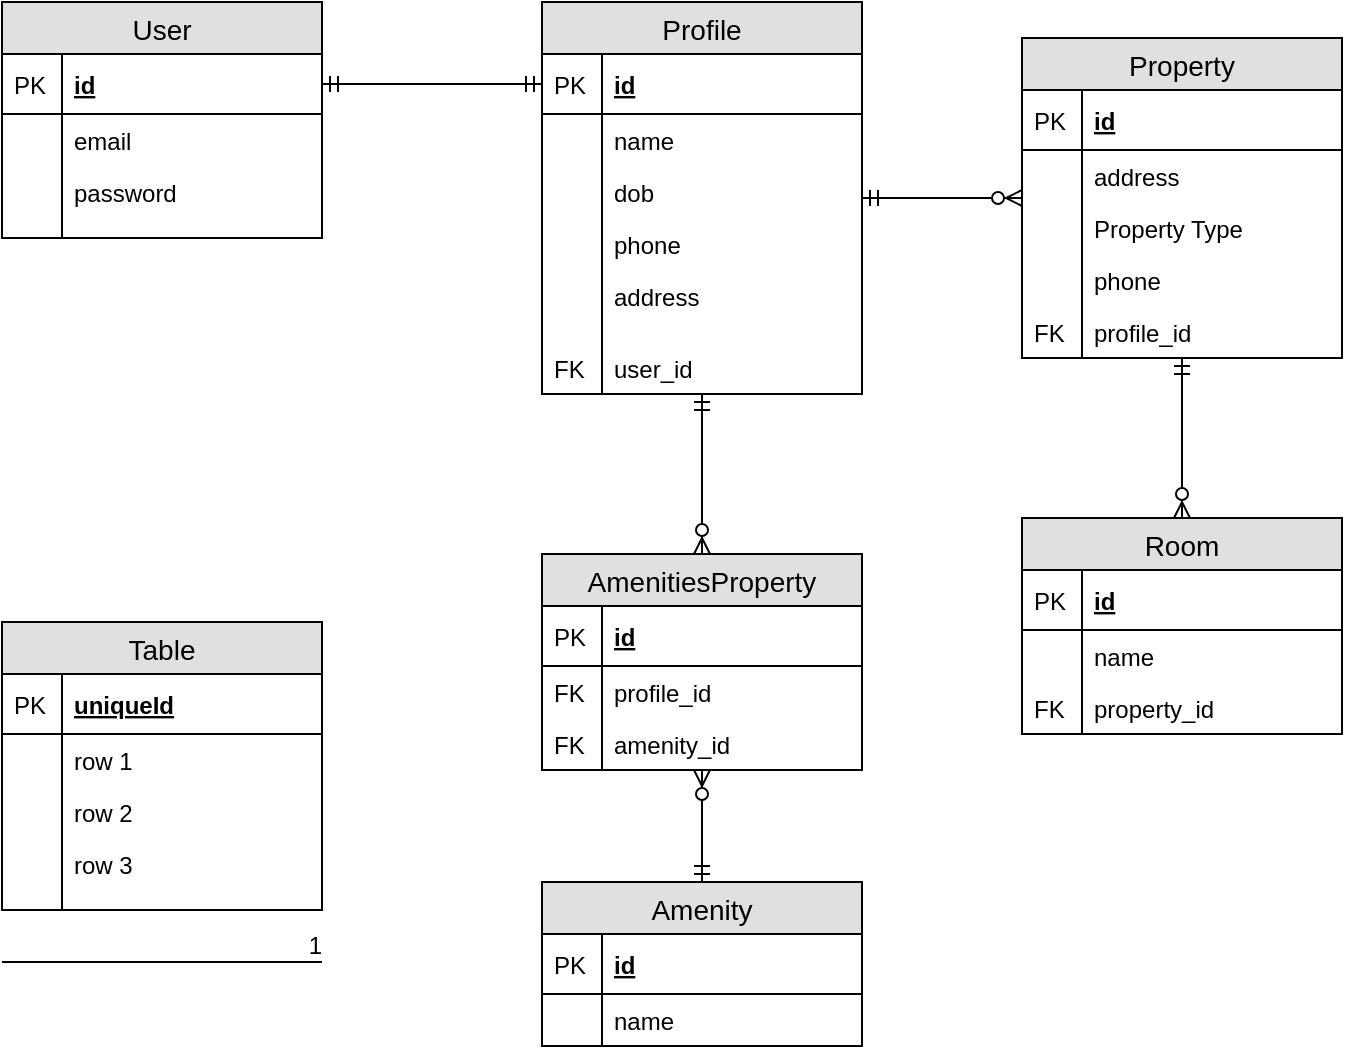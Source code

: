 <mxfile version="12.6.5" type="github">
  <diagram id="C5RBs43oDa-KdzZeNtuy" name="Page-1">
    <mxGraphModel dx="801" dy="483" grid="1" gridSize="10" guides="1" tooltips="1" connect="1" arrows="1" fold="1" page="1" pageScale="1" pageWidth="827" pageHeight="1169" math="0" shadow="0">
      <root>
        <mxCell id="WIyWlLk6GJQsqaUBKTNV-0"/>
        <mxCell id="WIyWlLk6GJQsqaUBKTNV-1" parent="WIyWlLk6GJQsqaUBKTNV-0"/>
        <mxCell id="jiIdjgE5yJWBijh_GqS3-66" style="edgeStyle=orthogonalEdgeStyle;rounded=0;orthogonalLoop=1;jettySize=auto;html=1;entryX=0;entryY=0.5;entryDx=0;entryDy=0;exitX=1;exitY=0.5;exitDx=0;exitDy=0;endArrow=ERmandOne;endFill=0;startArrow=ERmandOne;startFill=0;" parent="WIyWlLk6GJQsqaUBKTNV-1" source="jiIdjgE5yJWBijh_GqS3-6" target="jiIdjgE5yJWBijh_GqS3-17" edge="1">
          <mxGeometry relative="1" as="geometry">
            <mxPoint x="390" y="210" as="targetPoint"/>
          </mxGeometry>
        </mxCell>
        <mxCell id="jiIdjgE5yJWBijh_GqS3-5" value="User" style="swimlane;fontStyle=0;childLayout=stackLayout;horizontal=1;startSize=26;fillColor=#e0e0e0;horizontalStack=0;resizeParent=1;resizeParentMax=0;resizeLast=0;collapsible=1;marginBottom=0;swimlaneFillColor=#ffffff;align=center;fontSize=14;" parent="WIyWlLk6GJQsqaUBKTNV-1" vertex="1">
          <mxGeometry x="150" y="140" width="160" height="118" as="geometry"/>
        </mxCell>
        <mxCell id="jiIdjgE5yJWBijh_GqS3-6" value="id" style="shape=partialRectangle;top=0;left=0;right=0;bottom=1;align=left;verticalAlign=middle;fillColor=none;spacingLeft=34;spacingRight=4;overflow=hidden;rotatable=0;points=[[0,0.5],[1,0.5]];portConstraint=eastwest;dropTarget=0;fontStyle=5;fontSize=12;" parent="jiIdjgE5yJWBijh_GqS3-5" vertex="1">
          <mxGeometry y="26" width="160" height="30" as="geometry"/>
        </mxCell>
        <mxCell id="jiIdjgE5yJWBijh_GqS3-7" value="PK" style="shape=partialRectangle;top=0;left=0;bottom=0;fillColor=none;align=left;verticalAlign=middle;spacingLeft=4;spacingRight=4;overflow=hidden;rotatable=0;points=[];portConstraint=eastwest;part=1;fontSize=12;" parent="jiIdjgE5yJWBijh_GqS3-6" vertex="1" connectable="0">
          <mxGeometry width="30" height="30" as="geometry"/>
        </mxCell>
        <mxCell id="jiIdjgE5yJWBijh_GqS3-8" value="email" style="shape=partialRectangle;top=0;left=0;right=0;bottom=0;align=left;verticalAlign=top;fillColor=none;spacingLeft=34;spacingRight=4;overflow=hidden;rotatable=0;points=[[0,0.5],[1,0.5]];portConstraint=eastwest;dropTarget=0;fontSize=12;" parent="jiIdjgE5yJWBijh_GqS3-5" vertex="1">
          <mxGeometry y="56" width="160" height="26" as="geometry"/>
        </mxCell>
        <mxCell id="jiIdjgE5yJWBijh_GqS3-9" value="" style="shape=partialRectangle;top=0;left=0;bottom=0;fillColor=none;align=left;verticalAlign=top;spacingLeft=4;spacingRight=4;overflow=hidden;rotatable=0;points=[];portConstraint=eastwest;part=1;fontSize=12;" parent="jiIdjgE5yJWBijh_GqS3-8" vertex="1" connectable="0">
          <mxGeometry width="30" height="26" as="geometry"/>
        </mxCell>
        <mxCell id="jiIdjgE5yJWBijh_GqS3-10" value="password" style="shape=partialRectangle;top=0;left=0;right=0;bottom=0;align=left;verticalAlign=top;fillColor=none;spacingLeft=34;spacingRight=4;overflow=hidden;rotatable=0;points=[[0,0.5],[1,0.5]];portConstraint=eastwest;dropTarget=0;fontSize=12;" parent="jiIdjgE5yJWBijh_GqS3-5" vertex="1">
          <mxGeometry y="82" width="160" height="26" as="geometry"/>
        </mxCell>
        <mxCell id="jiIdjgE5yJWBijh_GqS3-11" value="" style="shape=partialRectangle;top=0;left=0;bottom=0;fillColor=none;align=left;verticalAlign=top;spacingLeft=4;spacingRight=4;overflow=hidden;rotatable=0;points=[];portConstraint=eastwest;part=1;fontSize=12;" parent="jiIdjgE5yJWBijh_GqS3-10" vertex="1" connectable="0">
          <mxGeometry width="30" height="26" as="geometry"/>
        </mxCell>
        <mxCell id="jiIdjgE5yJWBijh_GqS3-14" value="" style="shape=partialRectangle;top=0;left=0;right=0;bottom=0;align=left;verticalAlign=top;fillColor=none;spacingLeft=34;spacingRight=4;overflow=hidden;rotatable=0;points=[[0,0.5],[1,0.5]];portConstraint=eastwest;dropTarget=0;fontSize=12;" parent="jiIdjgE5yJWBijh_GqS3-5" vertex="1">
          <mxGeometry y="108" width="160" height="10" as="geometry"/>
        </mxCell>
        <mxCell id="jiIdjgE5yJWBijh_GqS3-15" value="" style="shape=partialRectangle;top=0;left=0;bottom=0;fillColor=none;align=left;verticalAlign=top;spacingLeft=4;spacingRight=4;overflow=hidden;rotatable=0;points=[];portConstraint=eastwest;part=1;fontSize=12;" parent="jiIdjgE5yJWBijh_GqS3-14" vertex="1" connectable="0">
          <mxGeometry width="30" height="10" as="geometry"/>
        </mxCell>
        <mxCell id="e-rCDU7-2tgsD-Hm22mC-21" value="" style="edgeStyle=orthogonalEdgeStyle;rounded=0;orthogonalLoop=1;jettySize=auto;html=1;startArrow=ERmandOne;startFill=0;endArrow=ERzeroToMany;endFill=1;" edge="1" parent="WIyWlLk6GJQsqaUBKTNV-1" source="jiIdjgE5yJWBijh_GqS3-16" target="e-rCDU7-2tgsD-Hm22mC-4">
          <mxGeometry relative="1" as="geometry"/>
        </mxCell>
        <mxCell id="e-rCDU7-2tgsD-Hm22mC-49" value="" style="edgeStyle=orthogonalEdgeStyle;rounded=0;orthogonalLoop=1;jettySize=auto;html=1;startArrow=ERmandOne;startFill=0;endArrow=ERzeroToMany;endFill=1;" edge="1" parent="WIyWlLk6GJQsqaUBKTNV-1" source="jiIdjgE5yJWBijh_GqS3-16" target="e-rCDU7-2tgsD-Hm22mC-34">
          <mxGeometry relative="1" as="geometry"/>
        </mxCell>
        <mxCell id="jiIdjgE5yJWBijh_GqS3-16" value="Profile" style="swimlane;fontStyle=0;childLayout=stackLayout;horizontal=1;startSize=26;fillColor=#e0e0e0;horizontalStack=0;resizeParent=1;resizeParentMax=0;resizeLast=0;collapsible=1;marginBottom=0;swimlaneFillColor=#ffffff;align=center;fontSize=14;" parent="WIyWlLk6GJQsqaUBKTNV-1" vertex="1">
          <mxGeometry x="420" y="140" width="160" height="196" as="geometry"/>
        </mxCell>
        <mxCell id="jiIdjgE5yJWBijh_GqS3-17" value="id" style="shape=partialRectangle;top=0;left=0;right=0;bottom=1;align=left;verticalAlign=middle;fillColor=none;spacingLeft=34;spacingRight=4;overflow=hidden;rotatable=0;points=[[0,0.5],[1,0.5]];portConstraint=eastwest;dropTarget=0;fontStyle=5;fontSize=12;" parent="jiIdjgE5yJWBijh_GqS3-16" vertex="1">
          <mxGeometry y="26" width="160" height="30" as="geometry"/>
        </mxCell>
        <mxCell id="jiIdjgE5yJWBijh_GqS3-18" value="PK" style="shape=partialRectangle;top=0;left=0;bottom=0;fillColor=none;align=left;verticalAlign=middle;spacingLeft=4;spacingRight=4;overflow=hidden;rotatable=0;points=[];portConstraint=eastwest;part=1;fontSize=12;" parent="jiIdjgE5yJWBijh_GqS3-17" vertex="1" connectable="0">
          <mxGeometry width="30" height="30" as="geometry"/>
        </mxCell>
        <mxCell id="jiIdjgE5yJWBijh_GqS3-19" value="name" style="shape=partialRectangle;top=0;left=0;right=0;bottom=0;align=left;verticalAlign=top;fillColor=none;spacingLeft=34;spacingRight=4;overflow=hidden;rotatable=0;points=[[0,0.5],[1,0.5]];portConstraint=eastwest;dropTarget=0;fontSize=12;" parent="jiIdjgE5yJWBijh_GqS3-16" vertex="1">
          <mxGeometry y="56" width="160" height="26" as="geometry"/>
        </mxCell>
        <mxCell id="jiIdjgE5yJWBijh_GqS3-20" value="" style="shape=partialRectangle;top=0;left=0;bottom=0;fillColor=none;align=left;verticalAlign=top;spacingLeft=4;spacingRight=4;overflow=hidden;rotatable=0;points=[];portConstraint=eastwest;part=1;fontSize=12;" parent="jiIdjgE5yJWBijh_GqS3-19" vertex="1" connectable="0">
          <mxGeometry width="30" height="26" as="geometry"/>
        </mxCell>
        <mxCell id="jiIdjgE5yJWBijh_GqS3-21" value="dob" style="shape=partialRectangle;top=0;left=0;right=0;bottom=0;align=left;verticalAlign=top;fillColor=none;spacingLeft=34;spacingRight=4;overflow=hidden;rotatable=0;points=[[0,0.5],[1,0.5]];portConstraint=eastwest;dropTarget=0;fontSize=12;" parent="jiIdjgE5yJWBijh_GqS3-16" vertex="1">
          <mxGeometry y="82" width="160" height="26" as="geometry"/>
        </mxCell>
        <mxCell id="jiIdjgE5yJWBijh_GqS3-22" value="" style="shape=partialRectangle;top=0;left=0;bottom=0;fillColor=none;align=left;verticalAlign=top;spacingLeft=4;spacingRight=4;overflow=hidden;rotatable=0;points=[];portConstraint=eastwest;part=1;fontSize=12;" parent="jiIdjgE5yJWBijh_GqS3-21" vertex="1" connectable="0">
          <mxGeometry width="30" height="26" as="geometry"/>
        </mxCell>
        <mxCell id="jiIdjgE5yJWBijh_GqS3-23" value="phone" style="shape=partialRectangle;top=0;left=0;right=0;bottom=0;align=left;verticalAlign=top;fillColor=none;spacingLeft=34;spacingRight=4;overflow=hidden;rotatable=0;points=[[0,0.5],[1,0.5]];portConstraint=eastwest;dropTarget=0;fontSize=12;" parent="jiIdjgE5yJWBijh_GqS3-16" vertex="1">
          <mxGeometry y="108" width="160" height="26" as="geometry"/>
        </mxCell>
        <mxCell id="jiIdjgE5yJWBijh_GqS3-24" value="" style="shape=partialRectangle;top=0;left=0;bottom=0;fillColor=none;align=left;verticalAlign=top;spacingLeft=4;spacingRight=4;overflow=hidden;rotatable=0;points=[];portConstraint=eastwest;part=1;fontSize=12;" parent="jiIdjgE5yJWBijh_GqS3-23" vertex="1" connectable="0">
          <mxGeometry width="30" height="26" as="geometry"/>
        </mxCell>
        <mxCell id="jiIdjgE5yJWBijh_GqS3-38" value="address" style="shape=partialRectangle;top=0;left=0;right=0;bottom=0;align=left;verticalAlign=top;fillColor=none;spacingLeft=34;spacingRight=4;overflow=hidden;rotatable=0;points=[[0,0.5],[1,0.5]];portConstraint=eastwest;dropTarget=0;fontSize=12;" parent="jiIdjgE5yJWBijh_GqS3-16" vertex="1">
          <mxGeometry y="134" width="160" height="26" as="geometry"/>
        </mxCell>
        <mxCell id="jiIdjgE5yJWBijh_GqS3-39" value="" style="shape=partialRectangle;top=0;left=0;bottom=0;fillColor=none;align=left;verticalAlign=top;spacingLeft=4;spacingRight=4;overflow=hidden;rotatable=0;points=[];portConstraint=eastwest;part=1;fontSize=12;" parent="jiIdjgE5yJWBijh_GqS3-38" vertex="1" connectable="0">
          <mxGeometry width="30" height="26" as="geometry"/>
        </mxCell>
        <mxCell id="jiIdjgE5yJWBijh_GqS3-25" value="" style="shape=partialRectangle;top=0;left=0;right=0;bottom=0;align=left;verticalAlign=top;fillColor=none;spacingLeft=34;spacingRight=4;overflow=hidden;rotatable=0;points=[[0,0.5],[1,0.5]];portConstraint=eastwest;dropTarget=0;fontSize=12;" parent="jiIdjgE5yJWBijh_GqS3-16" vertex="1">
          <mxGeometry y="160" width="160" height="10" as="geometry"/>
        </mxCell>
        <mxCell id="jiIdjgE5yJWBijh_GqS3-26" value="" style="shape=partialRectangle;top=0;left=0;bottom=0;fillColor=none;align=left;verticalAlign=top;spacingLeft=4;spacingRight=4;overflow=hidden;rotatable=0;points=[];portConstraint=eastwest;part=1;fontSize=12;" parent="jiIdjgE5yJWBijh_GqS3-25" vertex="1" connectable="0">
          <mxGeometry width="30" height="10" as="geometry"/>
        </mxCell>
        <mxCell id="e-rCDU7-2tgsD-Hm22mC-0" value="user_id" style="shape=partialRectangle;top=0;left=0;right=0;bottom=0;align=left;verticalAlign=top;fillColor=none;spacingLeft=34;spacingRight=4;overflow=hidden;rotatable=0;points=[[0,0.5],[1,0.5]];portConstraint=eastwest;dropTarget=0;fontSize=12;" vertex="1" parent="jiIdjgE5yJWBijh_GqS3-16">
          <mxGeometry y="170" width="160" height="26" as="geometry"/>
        </mxCell>
        <mxCell id="e-rCDU7-2tgsD-Hm22mC-1" value="FK" style="shape=partialRectangle;top=0;left=0;bottom=0;fillColor=none;align=left;verticalAlign=top;spacingLeft=4;spacingRight=4;overflow=hidden;rotatable=0;points=[];portConstraint=eastwest;part=1;fontSize=12;" vertex="1" connectable="0" parent="e-rCDU7-2tgsD-Hm22mC-0">
          <mxGeometry width="30" height="26" as="geometry"/>
        </mxCell>
        <mxCell id="e-rCDU7-2tgsD-Hm22mC-65" value="" style="edgeStyle=orthogonalEdgeStyle;rounded=0;orthogonalLoop=1;jettySize=auto;html=1;startArrow=ERzeroToMany;startFill=1;endArrow=ERmandOne;endFill=0;" edge="1" parent="WIyWlLk6GJQsqaUBKTNV-1" source="e-rCDU7-2tgsD-Hm22mC-34" target="e-rCDU7-2tgsD-Hm22mC-50">
          <mxGeometry relative="1" as="geometry"/>
        </mxCell>
        <mxCell id="e-rCDU7-2tgsD-Hm22mC-34" value="AmenitiesProperty" style="swimlane;fontStyle=0;childLayout=stackLayout;horizontal=1;startSize=26;fillColor=#e0e0e0;horizontalStack=0;resizeParent=1;resizeParentMax=0;resizeLast=0;collapsible=1;marginBottom=0;swimlaneFillColor=#ffffff;align=center;fontSize=14;" vertex="1" parent="WIyWlLk6GJQsqaUBKTNV-1">
          <mxGeometry x="420" y="416" width="160" height="108" as="geometry"/>
        </mxCell>
        <mxCell id="e-rCDU7-2tgsD-Hm22mC-35" value="id" style="shape=partialRectangle;top=0;left=0;right=0;bottom=1;align=left;verticalAlign=middle;fillColor=none;spacingLeft=34;spacingRight=4;overflow=hidden;rotatable=0;points=[[0,0.5],[1,0.5]];portConstraint=eastwest;dropTarget=0;fontStyle=5;fontSize=12;" vertex="1" parent="e-rCDU7-2tgsD-Hm22mC-34">
          <mxGeometry y="26" width="160" height="30" as="geometry"/>
        </mxCell>
        <mxCell id="e-rCDU7-2tgsD-Hm22mC-36" value="PK" style="shape=partialRectangle;top=0;left=0;bottom=0;fillColor=none;align=left;verticalAlign=middle;spacingLeft=4;spacingRight=4;overflow=hidden;rotatable=0;points=[];portConstraint=eastwest;part=1;fontSize=12;" vertex="1" connectable="0" parent="e-rCDU7-2tgsD-Hm22mC-35">
          <mxGeometry width="30" height="30" as="geometry"/>
        </mxCell>
        <mxCell id="e-rCDU7-2tgsD-Hm22mC-47" value="profile_id" style="shape=partialRectangle;top=0;left=0;right=0;bottom=0;align=left;verticalAlign=top;fillColor=none;spacingLeft=34;spacingRight=4;overflow=hidden;rotatable=0;points=[[0,0.5],[1,0.5]];portConstraint=eastwest;dropTarget=0;fontSize=12;" vertex="1" parent="e-rCDU7-2tgsD-Hm22mC-34">
          <mxGeometry y="56" width="160" height="26" as="geometry"/>
        </mxCell>
        <mxCell id="e-rCDU7-2tgsD-Hm22mC-48" value="FK" style="shape=partialRectangle;top=0;left=0;bottom=0;fillColor=none;align=left;verticalAlign=top;spacingLeft=4;spacingRight=4;overflow=hidden;rotatable=0;points=[];portConstraint=eastwest;part=1;fontSize=12;" vertex="1" connectable="0" parent="e-rCDU7-2tgsD-Hm22mC-47">
          <mxGeometry width="30" height="26" as="geometry"/>
        </mxCell>
        <mxCell id="e-rCDU7-2tgsD-Hm22mC-66" value="amenity_id" style="shape=partialRectangle;top=0;left=0;right=0;bottom=0;align=left;verticalAlign=top;fillColor=none;spacingLeft=34;spacingRight=4;overflow=hidden;rotatable=0;points=[[0,0.5],[1,0.5]];portConstraint=eastwest;dropTarget=0;fontSize=12;" vertex="1" parent="e-rCDU7-2tgsD-Hm22mC-34">
          <mxGeometry y="82" width="160" height="26" as="geometry"/>
        </mxCell>
        <mxCell id="e-rCDU7-2tgsD-Hm22mC-67" value="FK" style="shape=partialRectangle;top=0;left=0;bottom=0;fillColor=none;align=left;verticalAlign=top;spacingLeft=4;spacingRight=4;overflow=hidden;rotatable=0;points=[];portConstraint=eastwest;part=1;fontSize=12;" vertex="1" connectable="0" parent="e-rCDU7-2tgsD-Hm22mC-66">
          <mxGeometry width="30" height="26" as="geometry"/>
        </mxCell>
        <mxCell id="e-rCDU7-2tgsD-Hm22mC-50" value="Amenity" style="swimlane;fontStyle=0;childLayout=stackLayout;horizontal=1;startSize=26;fillColor=#e0e0e0;horizontalStack=0;resizeParent=1;resizeParentMax=0;resizeLast=0;collapsible=1;marginBottom=0;swimlaneFillColor=#ffffff;align=center;fontSize=14;" vertex="1" parent="WIyWlLk6GJQsqaUBKTNV-1">
          <mxGeometry x="420" y="580" width="160" height="82" as="geometry"/>
        </mxCell>
        <mxCell id="e-rCDU7-2tgsD-Hm22mC-51" value="id" style="shape=partialRectangle;top=0;left=0;right=0;bottom=1;align=left;verticalAlign=middle;fillColor=none;spacingLeft=34;spacingRight=4;overflow=hidden;rotatable=0;points=[[0,0.5],[1,0.5]];portConstraint=eastwest;dropTarget=0;fontStyle=5;fontSize=12;" vertex="1" parent="e-rCDU7-2tgsD-Hm22mC-50">
          <mxGeometry y="26" width="160" height="30" as="geometry"/>
        </mxCell>
        <mxCell id="e-rCDU7-2tgsD-Hm22mC-52" value="PK" style="shape=partialRectangle;top=0;left=0;bottom=0;fillColor=none;align=left;verticalAlign=middle;spacingLeft=4;spacingRight=4;overflow=hidden;rotatable=0;points=[];portConstraint=eastwest;part=1;fontSize=12;" vertex="1" connectable="0" parent="e-rCDU7-2tgsD-Hm22mC-51">
          <mxGeometry width="30" height="30" as="geometry"/>
        </mxCell>
        <mxCell id="e-rCDU7-2tgsD-Hm22mC-53" value="name" style="shape=partialRectangle;top=0;left=0;right=0;bottom=0;align=left;verticalAlign=top;fillColor=none;spacingLeft=34;spacingRight=4;overflow=hidden;rotatable=0;points=[[0,0.5],[1,0.5]];portConstraint=eastwest;dropTarget=0;fontSize=12;" vertex="1" parent="e-rCDU7-2tgsD-Hm22mC-50">
          <mxGeometry y="56" width="160" height="26" as="geometry"/>
        </mxCell>
        <mxCell id="e-rCDU7-2tgsD-Hm22mC-54" value="" style="shape=partialRectangle;top=0;left=0;bottom=0;fillColor=none;align=left;verticalAlign=top;spacingLeft=4;spacingRight=4;overflow=hidden;rotatable=0;points=[];portConstraint=eastwest;part=1;fontSize=12;" vertex="1" connectable="0" parent="e-rCDU7-2tgsD-Hm22mC-53">
          <mxGeometry width="30" height="26" as="geometry"/>
        </mxCell>
        <mxCell id="e-rCDU7-2tgsD-Hm22mC-33" value="" style="edgeStyle=orthogonalEdgeStyle;rounded=0;orthogonalLoop=1;jettySize=auto;html=1;startArrow=ERmandOne;startFill=0;endArrow=ERzeroToMany;endFill=1;" edge="1" parent="WIyWlLk6GJQsqaUBKTNV-1" source="e-rCDU7-2tgsD-Hm22mC-4" target="e-rCDU7-2tgsD-Hm22mC-22">
          <mxGeometry relative="1" as="geometry"/>
        </mxCell>
        <mxCell id="e-rCDU7-2tgsD-Hm22mC-4" value="Property" style="swimlane;fontStyle=0;childLayout=stackLayout;horizontal=1;startSize=26;fillColor=#e0e0e0;horizontalStack=0;resizeParent=1;resizeParentMax=0;resizeLast=0;collapsible=1;marginBottom=0;swimlaneFillColor=#ffffff;align=center;fontSize=14;" vertex="1" parent="WIyWlLk6GJQsqaUBKTNV-1">
          <mxGeometry x="660" y="158" width="160" height="160" as="geometry"/>
        </mxCell>
        <mxCell id="e-rCDU7-2tgsD-Hm22mC-5" value="id" style="shape=partialRectangle;top=0;left=0;right=0;bottom=1;align=left;verticalAlign=middle;fillColor=none;spacingLeft=34;spacingRight=4;overflow=hidden;rotatable=0;points=[[0,0.5],[1,0.5]];portConstraint=eastwest;dropTarget=0;fontStyle=5;fontSize=12;" vertex="1" parent="e-rCDU7-2tgsD-Hm22mC-4">
          <mxGeometry y="26" width="160" height="30" as="geometry"/>
        </mxCell>
        <mxCell id="e-rCDU7-2tgsD-Hm22mC-6" value="PK" style="shape=partialRectangle;top=0;left=0;bottom=0;fillColor=none;align=left;verticalAlign=middle;spacingLeft=4;spacingRight=4;overflow=hidden;rotatable=0;points=[];portConstraint=eastwest;part=1;fontSize=12;" vertex="1" connectable="0" parent="e-rCDU7-2tgsD-Hm22mC-5">
          <mxGeometry width="30" height="30" as="geometry"/>
        </mxCell>
        <mxCell id="e-rCDU7-2tgsD-Hm22mC-7" value="address" style="shape=partialRectangle;top=0;left=0;right=0;bottom=0;align=left;verticalAlign=top;fillColor=none;spacingLeft=34;spacingRight=4;overflow=hidden;rotatable=0;points=[[0,0.5],[1,0.5]];portConstraint=eastwest;dropTarget=0;fontSize=12;" vertex="1" parent="e-rCDU7-2tgsD-Hm22mC-4">
          <mxGeometry y="56" width="160" height="26" as="geometry"/>
        </mxCell>
        <mxCell id="e-rCDU7-2tgsD-Hm22mC-8" value="" style="shape=partialRectangle;top=0;left=0;bottom=0;fillColor=none;align=left;verticalAlign=top;spacingLeft=4;spacingRight=4;overflow=hidden;rotatable=0;points=[];portConstraint=eastwest;part=1;fontSize=12;" vertex="1" connectable="0" parent="e-rCDU7-2tgsD-Hm22mC-7">
          <mxGeometry width="30" height="26" as="geometry"/>
        </mxCell>
        <mxCell id="e-rCDU7-2tgsD-Hm22mC-9" value="Property Type" style="shape=partialRectangle;top=0;left=0;right=0;bottom=0;align=left;verticalAlign=top;fillColor=none;spacingLeft=34;spacingRight=4;overflow=hidden;rotatable=0;points=[[0,0.5],[1,0.5]];portConstraint=eastwest;dropTarget=0;fontSize=12;" vertex="1" parent="e-rCDU7-2tgsD-Hm22mC-4">
          <mxGeometry y="82" width="160" height="26" as="geometry"/>
        </mxCell>
        <mxCell id="e-rCDU7-2tgsD-Hm22mC-10" value="" style="shape=partialRectangle;top=0;left=0;bottom=0;fillColor=none;align=left;verticalAlign=top;spacingLeft=4;spacingRight=4;overflow=hidden;rotatable=0;points=[];portConstraint=eastwest;part=1;fontSize=12;" vertex="1" connectable="0" parent="e-rCDU7-2tgsD-Hm22mC-9">
          <mxGeometry width="30" height="26" as="geometry"/>
        </mxCell>
        <mxCell id="e-rCDU7-2tgsD-Hm22mC-11" value="phone" style="shape=partialRectangle;top=0;left=0;right=0;bottom=0;align=left;verticalAlign=top;fillColor=none;spacingLeft=34;spacingRight=4;overflow=hidden;rotatable=0;points=[[0,0.5],[1,0.5]];portConstraint=eastwest;dropTarget=0;fontSize=12;" vertex="1" parent="e-rCDU7-2tgsD-Hm22mC-4">
          <mxGeometry y="108" width="160" height="26" as="geometry"/>
        </mxCell>
        <mxCell id="e-rCDU7-2tgsD-Hm22mC-12" value="" style="shape=partialRectangle;top=0;left=0;bottom=0;fillColor=none;align=left;verticalAlign=top;spacingLeft=4;spacingRight=4;overflow=hidden;rotatable=0;points=[];portConstraint=eastwest;part=1;fontSize=12;" vertex="1" connectable="0" parent="e-rCDU7-2tgsD-Hm22mC-11">
          <mxGeometry width="30" height="26" as="geometry"/>
        </mxCell>
        <mxCell id="e-rCDU7-2tgsD-Hm22mC-19" value="profile_id" style="shape=partialRectangle;top=0;left=0;right=0;bottom=0;align=left;verticalAlign=top;fillColor=none;spacingLeft=34;spacingRight=4;overflow=hidden;rotatable=0;points=[[0,0.5],[1,0.5]];portConstraint=eastwest;dropTarget=0;fontSize=12;" vertex="1" parent="e-rCDU7-2tgsD-Hm22mC-4">
          <mxGeometry y="134" width="160" height="26" as="geometry"/>
        </mxCell>
        <mxCell id="e-rCDU7-2tgsD-Hm22mC-20" value="FK" style="shape=partialRectangle;top=0;left=0;bottom=0;fillColor=none;align=left;verticalAlign=top;spacingLeft=4;spacingRight=4;overflow=hidden;rotatable=0;points=[];portConstraint=eastwest;part=1;fontSize=12;" vertex="1" connectable="0" parent="e-rCDU7-2tgsD-Hm22mC-19">
          <mxGeometry width="30" height="26" as="geometry"/>
        </mxCell>
        <mxCell id="e-rCDU7-2tgsD-Hm22mC-22" value="Room" style="swimlane;fontStyle=0;childLayout=stackLayout;horizontal=1;startSize=26;fillColor=#e0e0e0;horizontalStack=0;resizeParent=1;resizeParentMax=0;resizeLast=0;collapsible=1;marginBottom=0;swimlaneFillColor=#ffffff;align=center;fontSize=14;" vertex="1" parent="WIyWlLk6GJQsqaUBKTNV-1">
          <mxGeometry x="660" y="398" width="160" height="108" as="geometry"/>
        </mxCell>
        <mxCell id="e-rCDU7-2tgsD-Hm22mC-23" value="id" style="shape=partialRectangle;top=0;left=0;right=0;bottom=1;align=left;verticalAlign=middle;fillColor=none;spacingLeft=34;spacingRight=4;overflow=hidden;rotatable=0;points=[[0,0.5],[1,0.5]];portConstraint=eastwest;dropTarget=0;fontStyle=5;fontSize=12;" vertex="1" parent="e-rCDU7-2tgsD-Hm22mC-22">
          <mxGeometry y="26" width="160" height="30" as="geometry"/>
        </mxCell>
        <mxCell id="e-rCDU7-2tgsD-Hm22mC-24" value="PK" style="shape=partialRectangle;top=0;left=0;bottom=0;fillColor=none;align=left;verticalAlign=middle;spacingLeft=4;spacingRight=4;overflow=hidden;rotatable=0;points=[];portConstraint=eastwest;part=1;fontSize=12;" vertex="1" connectable="0" parent="e-rCDU7-2tgsD-Hm22mC-23">
          <mxGeometry width="30" height="30" as="geometry"/>
        </mxCell>
        <mxCell id="e-rCDU7-2tgsD-Hm22mC-25" value="name" style="shape=partialRectangle;top=0;left=0;right=0;bottom=0;align=left;verticalAlign=top;fillColor=none;spacingLeft=34;spacingRight=4;overflow=hidden;rotatable=0;points=[[0,0.5],[1,0.5]];portConstraint=eastwest;dropTarget=0;fontSize=12;" vertex="1" parent="e-rCDU7-2tgsD-Hm22mC-22">
          <mxGeometry y="56" width="160" height="26" as="geometry"/>
        </mxCell>
        <mxCell id="e-rCDU7-2tgsD-Hm22mC-26" value="" style="shape=partialRectangle;top=0;left=0;bottom=0;fillColor=none;align=left;verticalAlign=top;spacingLeft=4;spacingRight=4;overflow=hidden;rotatable=0;points=[];portConstraint=eastwest;part=1;fontSize=12;" vertex="1" connectable="0" parent="e-rCDU7-2tgsD-Hm22mC-25">
          <mxGeometry width="30" height="26" as="geometry"/>
        </mxCell>
        <mxCell id="e-rCDU7-2tgsD-Hm22mC-31" value="property_id" style="shape=partialRectangle;top=0;left=0;right=0;bottom=0;align=left;verticalAlign=top;fillColor=none;spacingLeft=34;spacingRight=4;overflow=hidden;rotatable=0;points=[[0,0.5],[1,0.5]];portConstraint=eastwest;dropTarget=0;fontSize=12;" vertex="1" parent="e-rCDU7-2tgsD-Hm22mC-22">
          <mxGeometry y="82" width="160" height="26" as="geometry"/>
        </mxCell>
        <mxCell id="e-rCDU7-2tgsD-Hm22mC-32" value="FK" style="shape=partialRectangle;top=0;left=0;bottom=0;fillColor=none;align=left;verticalAlign=top;spacingLeft=4;spacingRight=4;overflow=hidden;rotatable=0;points=[];portConstraint=eastwest;part=1;fontSize=12;" vertex="1" connectable="0" parent="e-rCDU7-2tgsD-Hm22mC-31">
          <mxGeometry width="30" height="26" as="geometry"/>
        </mxCell>
        <mxCell id="jiIdjgE5yJWBijh_GqS3-27" value="Table" style="swimlane;fontStyle=0;childLayout=stackLayout;horizontal=1;startSize=26;fillColor=#e0e0e0;horizontalStack=0;resizeParent=1;resizeParentMax=0;resizeLast=0;collapsible=1;marginBottom=0;swimlaneFillColor=#ffffff;align=center;fontSize=14;" parent="WIyWlLk6GJQsqaUBKTNV-1" vertex="1">
          <mxGeometry x="150" y="450" width="160" height="144" as="geometry"/>
        </mxCell>
        <mxCell id="jiIdjgE5yJWBijh_GqS3-28" value="uniqueId" style="shape=partialRectangle;top=0;left=0;right=0;bottom=1;align=left;verticalAlign=middle;fillColor=none;spacingLeft=34;spacingRight=4;overflow=hidden;rotatable=0;points=[[0,0.5],[1,0.5]];portConstraint=eastwest;dropTarget=0;fontStyle=5;fontSize=12;" parent="jiIdjgE5yJWBijh_GqS3-27" vertex="1">
          <mxGeometry y="26" width="160" height="30" as="geometry"/>
        </mxCell>
        <mxCell id="jiIdjgE5yJWBijh_GqS3-29" value="PK" style="shape=partialRectangle;top=0;left=0;bottom=0;fillColor=none;align=left;verticalAlign=middle;spacingLeft=4;spacingRight=4;overflow=hidden;rotatable=0;points=[];portConstraint=eastwest;part=1;fontSize=12;" parent="jiIdjgE5yJWBijh_GqS3-28" vertex="1" connectable="0">
          <mxGeometry width="30" height="30" as="geometry"/>
        </mxCell>
        <mxCell id="jiIdjgE5yJWBijh_GqS3-30" value="row 1" style="shape=partialRectangle;top=0;left=0;right=0;bottom=0;align=left;verticalAlign=top;fillColor=none;spacingLeft=34;spacingRight=4;overflow=hidden;rotatable=0;points=[[0,0.5],[1,0.5]];portConstraint=eastwest;dropTarget=0;fontSize=12;" parent="jiIdjgE5yJWBijh_GqS3-27" vertex="1">
          <mxGeometry y="56" width="160" height="26" as="geometry"/>
        </mxCell>
        <mxCell id="jiIdjgE5yJWBijh_GqS3-31" value="" style="shape=partialRectangle;top=0;left=0;bottom=0;fillColor=none;align=left;verticalAlign=top;spacingLeft=4;spacingRight=4;overflow=hidden;rotatable=0;points=[];portConstraint=eastwest;part=1;fontSize=12;" parent="jiIdjgE5yJWBijh_GqS3-30" vertex="1" connectable="0">
          <mxGeometry width="30" height="26" as="geometry"/>
        </mxCell>
        <mxCell id="jiIdjgE5yJWBijh_GqS3-32" value="row 2" style="shape=partialRectangle;top=0;left=0;right=0;bottom=0;align=left;verticalAlign=top;fillColor=none;spacingLeft=34;spacingRight=4;overflow=hidden;rotatable=0;points=[[0,0.5],[1,0.5]];portConstraint=eastwest;dropTarget=0;fontSize=12;" parent="jiIdjgE5yJWBijh_GqS3-27" vertex="1">
          <mxGeometry y="82" width="160" height="26" as="geometry"/>
        </mxCell>
        <mxCell id="jiIdjgE5yJWBijh_GqS3-33" value="" style="shape=partialRectangle;top=0;left=0;bottom=0;fillColor=none;align=left;verticalAlign=top;spacingLeft=4;spacingRight=4;overflow=hidden;rotatable=0;points=[];portConstraint=eastwest;part=1;fontSize=12;" parent="jiIdjgE5yJWBijh_GqS3-32" vertex="1" connectable="0">
          <mxGeometry width="30" height="26" as="geometry"/>
        </mxCell>
        <mxCell id="jiIdjgE5yJWBijh_GqS3-34" value="row 3" style="shape=partialRectangle;top=0;left=0;right=0;bottom=0;align=left;verticalAlign=top;fillColor=none;spacingLeft=34;spacingRight=4;overflow=hidden;rotatable=0;points=[[0,0.5],[1,0.5]];portConstraint=eastwest;dropTarget=0;fontSize=12;" parent="jiIdjgE5yJWBijh_GqS3-27" vertex="1">
          <mxGeometry y="108" width="160" height="26" as="geometry"/>
        </mxCell>
        <mxCell id="jiIdjgE5yJWBijh_GqS3-35" value="" style="shape=partialRectangle;top=0;left=0;bottom=0;fillColor=none;align=left;verticalAlign=top;spacingLeft=4;spacingRight=4;overflow=hidden;rotatable=0;points=[];portConstraint=eastwest;part=1;fontSize=12;" parent="jiIdjgE5yJWBijh_GqS3-34" vertex="1" connectable="0">
          <mxGeometry width="30" height="26" as="geometry"/>
        </mxCell>
        <mxCell id="jiIdjgE5yJWBijh_GqS3-36" value="" style="shape=partialRectangle;top=0;left=0;right=0;bottom=0;align=left;verticalAlign=top;fillColor=none;spacingLeft=34;spacingRight=4;overflow=hidden;rotatable=0;points=[[0,0.5],[1,0.5]];portConstraint=eastwest;dropTarget=0;fontSize=12;" parent="jiIdjgE5yJWBijh_GqS3-27" vertex="1">
          <mxGeometry y="134" width="160" height="10" as="geometry"/>
        </mxCell>
        <mxCell id="jiIdjgE5yJWBijh_GqS3-37" value="" style="shape=partialRectangle;top=0;left=0;bottom=0;fillColor=none;align=left;verticalAlign=top;spacingLeft=4;spacingRight=4;overflow=hidden;rotatable=0;points=[];portConstraint=eastwest;part=1;fontSize=12;" parent="jiIdjgE5yJWBijh_GqS3-36" vertex="1" connectable="0">
          <mxGeometry width="30" height="10" as="geometry"/>
        </mxCell>
        <mxCell id="jiIdjgE5yJWBijh_GqS3-52" value="" style="endArrow=none;html=1;rounded=0;" parent="WIyWlLk6GJQsqaUBKTNV-1" edge="1">
          <mxGeometry relative="1" as="geometry">
            <mxPoint x="150" y="620" as="sourcePoint"/>
            <mxPoint x="310" y="620" as="targetPoint"/>
          </mxGeometry>
        </mxCell>
        <mxCell id="jiIdjgE5yJWBijh_GqS3-53" value="1" style="resizable=0;html=1;align=right;verticalAlign=bottom;" parent="jiIdjgE5yJWBijh_GqS3-52" connectable="0" vertex="1">
          <mxGeometry x="1" relative="1" as="geometry"/>
        </mxCell>
      </root>
    </mxGraphModel>
  </diagram>
</mxfile>
